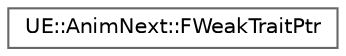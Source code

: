 digraph "Graphical Class Hierarchy"
{
 // INTERACTIVE_SVG=YES
 // LATEX_PDF_SIZE
  bgcolor="transparent";
  edge [fontname=Helvetica,fontsize=10,labelfontname=Helvetica,labelfontsize=10];
  node [fontname=Helvetica,fontsize=10,shape=box,height=0.2,width=0.4];
  rankdir="LR";
  Node0 [id="Node000000",label="UE::AnimNext::FWeakTraitPtr",height=0.2,width=0.4,color="grey40", fillcolor="white", style="filled",URL="$d1/df5/structUE_1_1AnimNext_1_1FWeakTraitPtr.html",tooltip="Weak Trait Pointer Same as a FTraitPtr but is strongly typed to be weak."];
}
